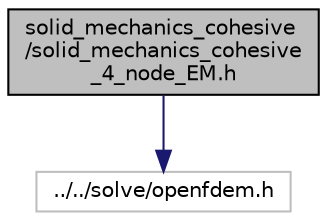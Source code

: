 digraph "solid_mechanics_cohesive/solid_mechanics_cohesive_4_node_EM.h"
{
 // LATEX_PDF_SIZE
  edge [fontname="Helvetica",fontsize="10",labelfontname="Helvetica",labelfontsize="10"];
  node [fontname="Helvetica",fontsize="10",shape=record];
  Node1 [label="solid_mechanics_cohesive\l/solid_mechanics_cohesive\l_4_node_EM.h",height=0.2,width=0.4,color="black", fillcolor="grey75", style="filled", fontcolor="black",tooltip=" "];
  Node1 -> Node2 [color="midnightblue",fontsize="10",style="solid"];
  Node2 [label="../../solve/openfdem.h",height=0.2,width=0.4,color="grey75", fillcolor="white", style="filled",tooltip=" "];
}
